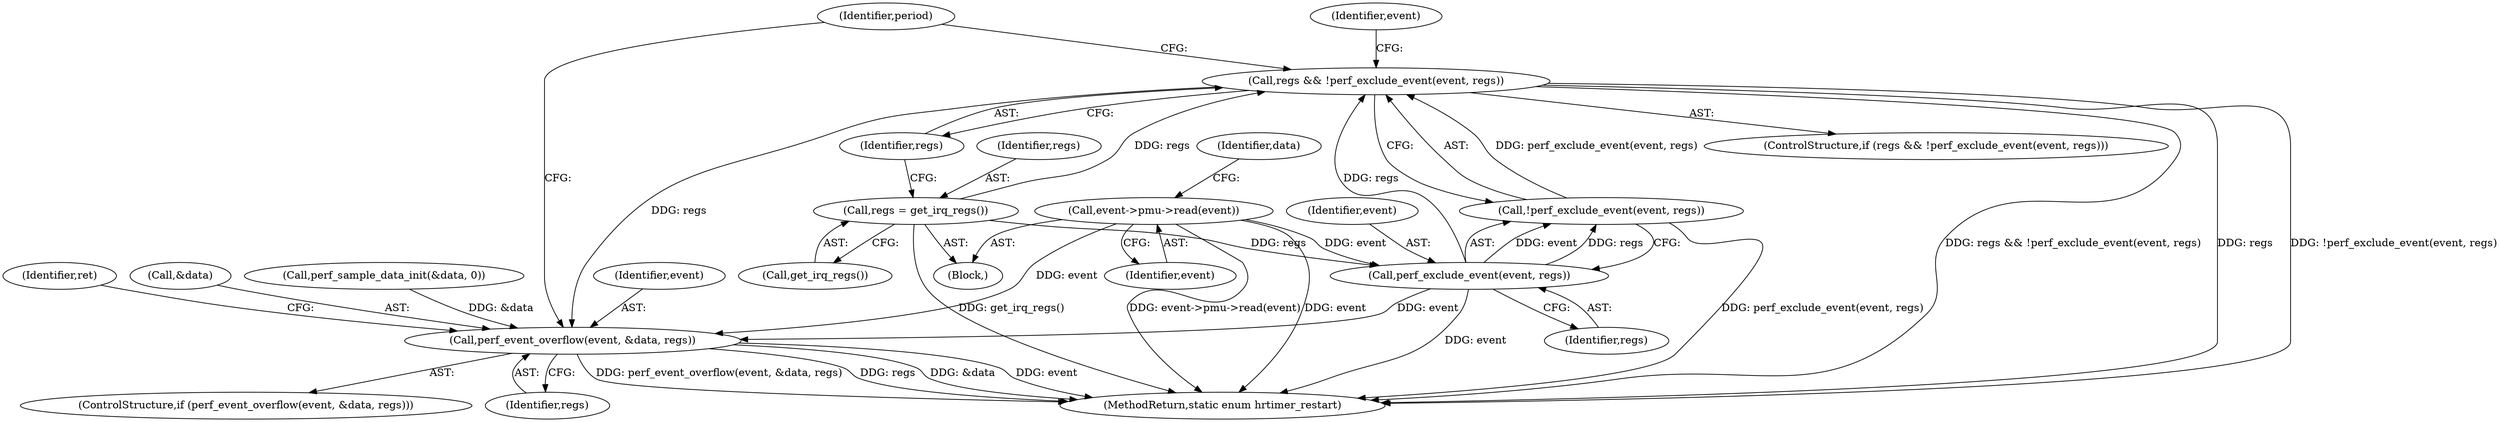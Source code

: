 digraph "0_linux_a8b0ca17b80e92faab46ee7179ba9e99ccb61233_65@pointer" {
"1000138" [label="(Call,regs && !perf_exclude_event(event, regs))"];
"1000134" [label="(Call,regs = get_irq_regs())"];
"1000141" [label="(Call,perf_exclude_event(event, regs))"];
"1000119" [label="(Call,event->pmu->read(event))"];
"1000140" [label="(Call,!perf_exclude_event(event, regs))"];
"1000159" [label="(Call,perf_event_overflow(event, &data, regs))"];
"1000121" [label="(Call,perf_sample_data_init(&data, 0))"];
"1000142" [label="(Identifier,event)"];
"1000137" [label="(ControlStructure,if (regs && !perf_exclude_event(event, regs)))"];
"1000161" [label="(Call,&data)"];
"1000140" [label="(Call,!perf_exclude_event(event, regs))"];
"1000168" [label="(Identifier,period)"];
"1000150" [label="(Identifier,event)"];
"1000163" [label="(Identifier,regs)"];
"1000158" [label="(ControlStructure,if (perf_event_overflow(event, &data, regs)))"];
"1000160" [label="(Identifier,event)"];
"1000183" [label="(MethodReturn,static enum hrtimer_restart)"];
"1000135" [label="(Identifier,regs)"];
"1000139" [label="(Identifier,regs)"];
"1000119" [label="(Call,event->pmu->read(event))"];
"1000143" [label="(Identifier,regs)"];
"1000136" [label="(Call,get_irq_regs())"];
"1000120" [label="(Identifier,event)"];
"1000165" [label="(Identifier,ret)"];
"1000159" [label="(Call,perf_event_overflow(event, &data, regs))"];
"1000141" [label="(Call,perf_exclude_event(event, regs))"];
"1000102" [label="(Block,)"];
"1000134" [label="(Call,regs = get_irq_regs())"];
"1000138" [label="(Call,regs && !perf_exclude_event(event, regs))"];
"1000123" [label="(Identifier,data)"];
"1000138" -> "1000137"  [label="AST: "];
"1000138" -> "1000139"  [label="CFG: "];
"1000138" -> "1000140"  [label="CFG: "];
"1000139" -> "1000138"  [label="AST: "];
"1000140" -> "1000138"  [label="AST: "];
"1000150" -> "1000138"  [label="CFG: "];
"1000168" -> "1000138"  [label="CFG: "];
"1000138" -> "1000183"  [label="DDG: regs && !perf_exclude_event(event, regs)"];
"1000138" -> "1000183"  [label="DDG: regs"];
"1000138" -> "1000183"  [label="DDG: !perf_exclude_event(event, regs)"];
"1000134" -> "1000138"  [label="DDG: regs"];
"1000141" -> "1000138"  [label="DDG: regs"];
"1000140" -> "1000138"  [label="DDG: perf_exclude_event(event, regs)"];
"1000138" -> "1000159"  [label="DDG: regs"];
"1000134" -> "1000102"  [label="AST: "];
"1000134" -> "1000136"  [label="CFG: "];
"1000135" -> "1000134"  [label="AST: "];
"1000136" -> "1000134"  [label="AST: "];
"1000139" -> "1000134"  [label="CFG: "];
"1000134" -> "1000183"  [label="DDG: get_irq_regs()"];
"1000134" -> "1000141"  [label="DDG: regs"];
"1000141" -> "1000140"  [label="AST: "];
"1000141" -> "1000143"  [label="CFG: "];
"1000142" -> "1000141"  [label="AST: "];
"1000143" -> "1000141"  [label="AST: "];
"1000140" -> "1000141"  [label="CFG: "];
"1000141" -> "1000183"  [label="DDG: event"];
"1000141" -> "1000140"  [label="DDG: event"];
"1000141" -> "1000140"  [label="DDG: regs"];
"1000119" -> "1000141"  [label="DDG: event"];
"1000141" -> "1000159"  [label="DDG: event"];
"1000119" -> "1000102"  [label="AST: "];
"1000119" -> "1000120"  [label="CFG: "];
"1000120" -> "1000119"  [label="AST: "];
"1000123" -> "1000119"  [label="CFG: "];
"1000119" -> "1000183"  [label="DDG: event->pmu->read(event)"];
"1000119" -> "1000183"  [label="DDG: event"];
"1000119" -> "1000159"  [label="DDG: event"];
"1000140" -> "1000183"  [label="DDG: perf_exclude_event(event, regs)"];
"1000159" -> "1000158"  [label="AST: "];
"1000159" -> "1000163"  [label="CFG: "];
"1000160" -> "1000159"  [label="AST: "];
"1000161" -> "1000159"  [label="AST: "];
"1000163" -> "1000159"  [label="AST: "];
"1000165" -> "1000159"  [label="CFG: "];
"1000168" -> "1000159"  [label="CFG: "];
"1000159" -> "1000183"  [label="DDG: event"];
"1000159" -> "1000183"  [label="DDG: perf_event_overflow(event, &data, regs)"];
"1000159" -> "1000183"  [label="DDG: regs"];
"1000159" -> "1000183"  [label="DDG: &data"];
"1000121" -> "1000159"  [label="DDG: &data"];
}
